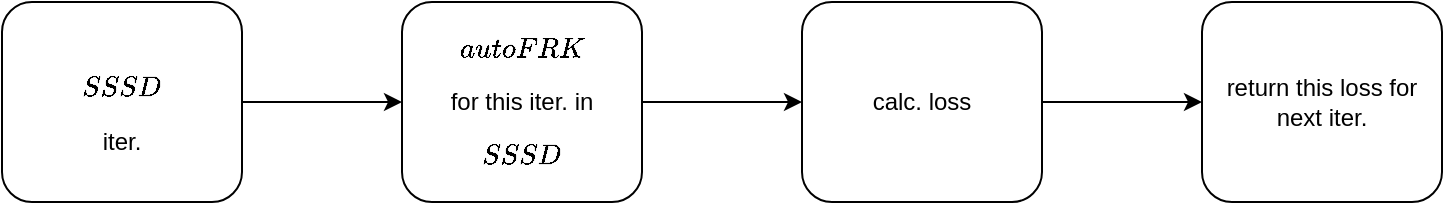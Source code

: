 <mxfile version="28.2.5">
  <diagram name="第 1 页" id="EPBrSDRG0zJyiAR6SbRj">
    <mxGraphModel dx="946" dy="563" grid="1" gridSize="10" guides="1" tooltips="1" connect="1" arrows="1" fold="1" page="1" pageScale="1" pageWidth="827" pageHeight="1169" math="1" shadow="0">
      <root>
        <mxCell id="0" />
        <mxCell id="1" parent="0" />
        <mxCell id="kFLJszpMfA19gXTyb8MC-3" value="" style="edgeStyle=orthogonalEdgeStyle;rounded=0;orthogonalLoop=1;jettySize=auto;html=1;" parent="1" source="xlfHlpsQUvzsU2Yh09Kq-1" target="kFLJszpMfA19gXTyb8MC-2" edge="1">
          <mxGeometry relative="1" as="geometry" />
        </mxCell>
        <mxCell id="xlfHlpsQUvzsU2Yh09Kq-1" value="\[SSSD\] iter." style="rounded=1;whiteSpace=wrap;html=1;" parent="1" vertex="1">
          <mxGeometry x="40" y="90" width="120" height="100" as="geometry" />
        </mxCell>
        <mxCell id="kFLJszpMfA19gXTyb8MC-5" value="" style="edgeStyle=orthogonalEdgeStyle;rounded=0;orthogonalLoop=1;jettySize=auto;html=1;" parent="1" source="kFLJszpMfA19gXTyb8MC-2" target="kFLJszpMfA19gXTyb8MC-4" edge="1">
          <mxGeometry relative="1" as="geometry" />
        </mxCell>
        <mxCell id="kFLJszpMfA19gXTyb8MC-2" value="\[autoFRK\] for this iter. in \[SSSD\]" style="rounded=1;whiteSpace=wrap;html=1;" parent="1" vertex="1">
          <mxGeometry x="240" y="90" width="120" height="100" as="geometry" />
        </mxCell>
        <mxCell id="kFLJszpMfA19gXTyb8MC-7" value="" style="edgeStyle=orthogonalEdgeStyle;rounded=0;orthogonalLoop=1;jettySize=auto;html=1;" parent="1" source="kFLJszpMfA19gXTyb8MC-4" target="kFLJszpMfA19gXTyb8MC-6" edge="1">
          <mxGeometry relative="1" as="geometry" />
        </mxCell>
        <mxCell id="kFLJszpMfA19gXTyb8MC-4" value="calc. loss" style="rounded=1;whiteSpace=wrap;html=1;" parent="1" vertex="1">
          <mxGeometry x="440" y="90" width="120" height="100" as="geometry" />
        </mxCell>
        <mxCell id="kFLJszpMfA19gXTyb8MC-6" value="return this loss for next iter." style="rounded=1;whiteSpace=wrap;html=1;" parent="1" vertex="1">
          <mxGeometry x="640" y="90" width="120" height="100" as="geometry" />
        </mxCell>
      </root>
    </mxGraphModel>
  </diagram>
</mxfile>
